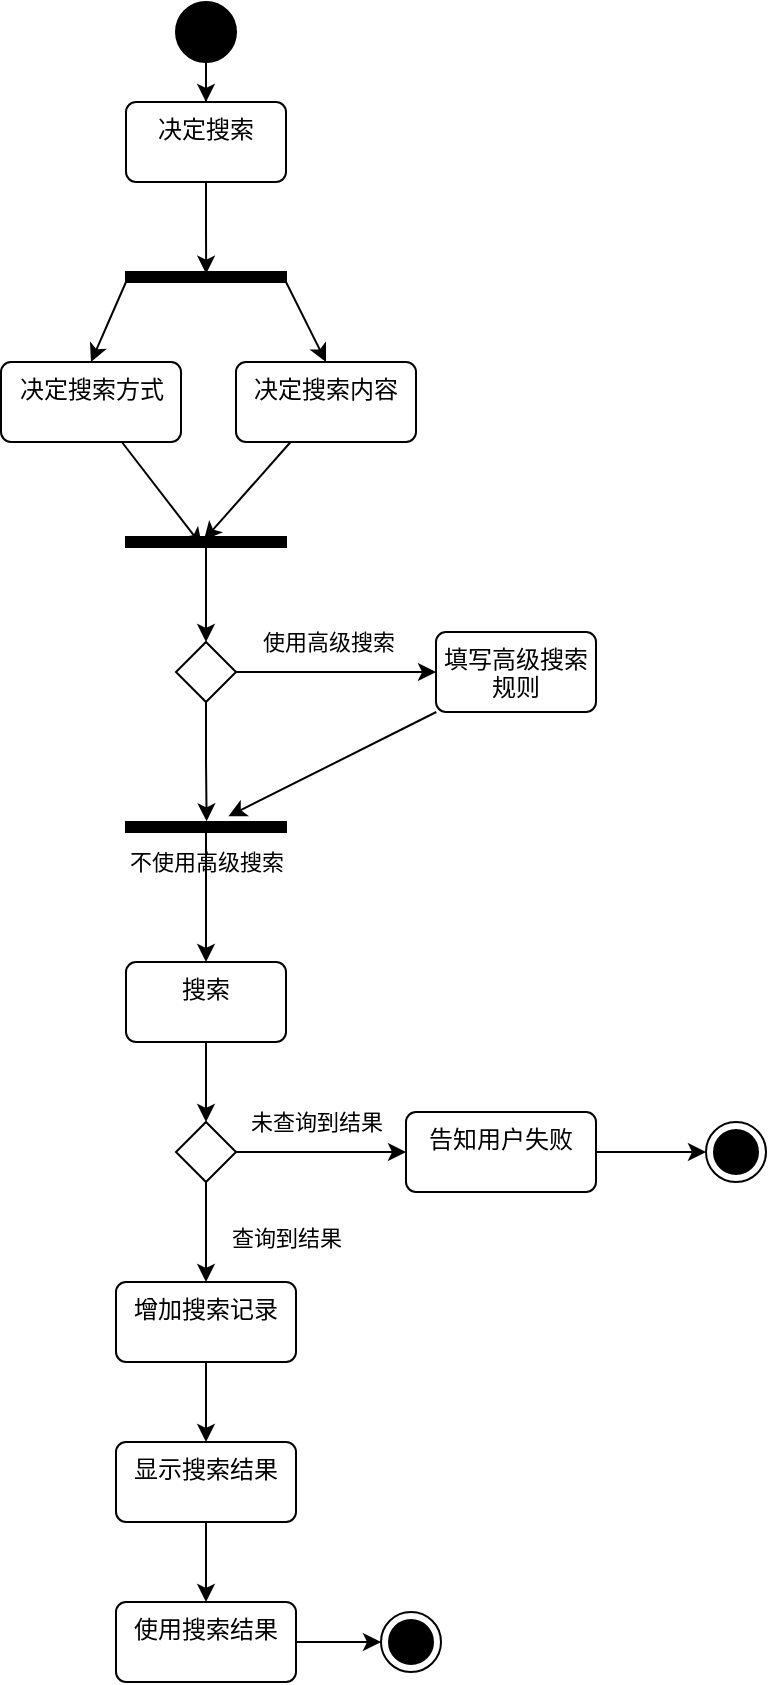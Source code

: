 <mxfile version="21.3.8" type="github">
  <diagram name="第 1 页" id="1bQIUgzjlXshrciDbQEI">
    <mxGraphModel dx="1728" dy="922" grid="1" gridSize="10" guides="1" tooltips="1" connect="1" arrows="1" fold="1" page="1" pageScale="1" pageWidth="827" pageHeight="1169" math="0" shadow="0">
      <root>
        <mxCell id="0" />
        <mxCell id="1" parent="0" />
        <mxCell id="SjhaU8M4ZDdy4UAupOeV-17" style="edgeStyle=orthogonalEdgeStyle;rounded=0;orthogonalLoop=1;jettySize=auto;html=1;entryX=0.5;entryY=0;entryDx=0;entryDy=0;" parent="1" source="SjhaU8M4ZDdy4UAupOeV-1" target="SjhaU8M4ZDdy4UAupOeV-14" edge="1">
          <mxGeometry relative="1" as="geometry" />
        </mxCell>
        <mxCell id="SjhaU8M4ZDdy4UAupOeV-1" value="" style="ellipse;fillColor=strokeColor;html=1;" parent="1" vertex="1">
          <mxGeometry x="215" y="40" width="30" height="30" as="geometry" />
        </mxCell>
        <mxCell id="SjhaU8M4ZDdy4UAupOeV-25" style="rounded=0;orthogonalLoop=1;jettySize=auto;html=1;entryX=0.3;entryY=0.513;entryDx=0;entryDy=0;entryPerimeter=0;" parent="1" source="SjhaU8M4ZDdy4UAupOeV-2" target="SjhaU8M4ZDdy4UAupOeV-16" edge="1">
          <mxGeometry relative="1" as="geometry" />
        </mxCell>
        <mxCell id="SjhaU8M4ZDdy4UAupOeV-2" value="决定搜索内容" style="html=1;align=center;verticalAlign=top;rounded=1;absoluteArcSize=1;arcSize=10;dashed=0;whiteSpace=wrap;" parent="1" vertex="1">
          <mxGeometry x="245" y="220" width="90" height="40" as="geometry" />
        </mxCell>
        <mxCell id="SjhaU8M4ZDdy4UAupOeV-32" style="edgeStyle=orthogonalEdgeStyle;rounded=0;orthogonalLoop=1;jettySize=auto;html=1;entryX=0;entryY=0.5;entryDx=0;entryDy=0;" parent="1" source="7Bqvf9NQ2BH0YnOYJtHq-1" target="SjhaU8M4ZDdy4UAupOeV-13" edge="1">
          <mxGeometry relative="1" as="geometry" />
        </mxCell>
        <mxCell id="7Bqvf9NQ2BH0YnOYJtHq-2" style="edgeStyle=orthogonalEdgeStyle;rounded=0;orthogonalLoop=1;jettySize=auto;html=1;exitX=0.5;exitY=1;exitDx=0;exitDy=0;" edge="1" parent="1" source="7Bqvf9NQ2BH0YnOYJtHq-3" target="7Bqvf9NQ2BH0YnOYJtHq-1">
          <mxGeometry relative="1" as="geometry" />
        </mxCell>
        <mxCell id="7Bqvf9NQ2BH0YnOYJtHq-4" style="edgeStyle=orthogonalEdgeStyle;rounded=0;orthogonalLoop=1;jettySize=auto;html=1;" edge="1" parent="1" source="SjhaU8M4ZDdy4UAupOeV-6" target="7Bqvf9NQ2BH0YnOYJtHq-3">
          <mxGeometry relative="1" as="geometry" />
        </mxCell>
        <mxCell id="SjhaU8M4ZDdy4UAupOeV-6" value="增加搜索记录" style="html=1;align=center;verticalAlign=top;rounded=1;absoluteArcSize=1;arcSize=10;dashed=0;whiteSpace=wrap;" parent="1" vertex="1">
          <mxGeometry x="185" y="680" width="90" height="40" as="geometry" />
        </mxCell>
        <mxCell id="SjhaU8M4ZDdy4UAupOeV-33" style="edgeStyle=orthogonalEdgeStyle;rounded=0;orthogonalLoop=1;jettySize=auto;html=1;entryX=0;entryY=0.5;entryDx=0;entryDy=0;" parent="1" source="SjhaU8M4ZDdy4UAupOeV-8" target="SjhaU8M4ZDdy4UAupOeV-12" edge="1">
          <mxGeometry relative="1" as="geometry" />
        </mxCell>
        <mxCell id="SjhaU8M4ZDdy4UAupOeV-8" value="告知用户失败" style="html=1;align=center;verticalAlign=top;rounded=1;absoluteArcSize=1;arcSize=10;dashed=0;whiteSpace=wrap;" parent="1" vertex="1">
          <mxGeometry x="330" y="595" width="95" height="40" as="geometry" />
        </mxCell>
        <mxCell id="SjhaU8M4ZDdy4UAupOeV-28" style="edgeStyle=orthogonalEdgeStyle;rounded=0;orthogonalLoop=1;jettySize=auto;html=1;entryX=0.5;entryY=0;entryDx=0;entryDy=0;" parent="1" source="SjhaU8M4ZDdy4UAupOeV-9" target="SjhaU8M4ZDdy4UAupOeV-10" edge="1">
          <mxGeometry relative="1" as="geometry" />
        </mxCell>
        <mxCell id="SjhaU8M4ZDdy4UAupOeV-9" value="搜索" style="html=1;align=center;verticalAlign=top;rounded=1;absoluteArcSize=1;arcSize=10;dashed=0;whiteSpace=wrap;" parent="1" vertex="1">
          <mxGeometry x="190" y="520" width="80" height="40" as="geometry" />
        </mxCell>
        <mxCell id="SjhaU8M4ZDdy4UAupOeV-29" style="edgeStyle=orthogonalEdgeStyle;rounded=0;orthogonalLoop=1;jettySize=auto;html=1;entryX=0;entryY=0.5;entryDx=0;entryDy=0;" parent="1" source="SjhaU8M4ZDdy4UAupOeV-10" target="SjhaU8M4ZDdy4UAupOeV-8" edge="1">
          <mxGeometry relative="1" as="geometry" />
        </mxCell>
        <mxCell id="SjhaU8M4ZDdy4UAupOeV-31" value="未查询到结果" style="edgeLabel;html=1;align=center;verticalAlign=middle;resizable=0;points=[];" parent="SjhaU8M4ZDdy4UAupOeV-29" vertex="1" connectable="0">
          <mxGeometry x="-0.287" y="-1" relative="1" as="geometry">
            <mxPoint x="9" y="-16" as="offset" />
          </mxGeometry>
        </mxCell>
        <mxCell id="SjhaU8M4ZDdy4UAupOeV-30" value="查询到结果" style="edgeStyle=orthogonalEdgeStyle;rounded=0;orthogonalLoop=1;jettySize=auto;html=1;entryX=0.5;entryY=0;entryDx=0;entryDy=0;" parent="1" source="SjhaU8M4ZDdy4UAupOeV-10" target="SjhaU8M4ZDdy4UAupOeV-6" edge="1">
          <mxGeometry x="0.111" y="40" relative="1" as="geometry">
            <mxPoint as="offset" />
          </mxGeometry>
        </mxCell>
        <mxCell id="SjhaU8M4ZDdy4UAupOeV-10" value="" style="rhombus;" parent="1" vertex="1">
          <mxGeometry x="215" y="600" width="30" height="30" as="geometry" />
        </mxCell>
        <mxCell id="SjhaU8M4ZDdy4UAupOeV-22" style="rounded=0;orthogonalLoop=1;jettySize=auto;html=1;entryX=0.9;entryY=0.525;entryDx=0;entryDy=0;entryPerimeter=0;" parent="1" source="SjhaU8M4ZDdy4UAupOeV-11" target="SjhaU8M4ZDdy4UAupOeV-16" edge="1">
          <mxGeometry relative="1" as="geometry" />
        </mxCell>
        <mxCell id="SjhaU8M4ZDdy4UAupOeV-11" value="决定搜索方式" style="html=1;align=center;verticalAlign=top;rounded=1;absoluteArcSize=1;arcSize=10;dashed=0;whiteSpace=wrap;" parent="1" vertex="1">
          <mxGeometry x="127.5" y="220" width="90" height="40" as="geometry" />
        </mxCell>
        <mxCell id="SjhaU8M4ZDdy4UAupOeV-12" value="" style="ellipse;html=1;shape=endState;fillColor=strokeColor;" parent="1" vertex="1">
          <mxGeometry x="480" y="600" width="30" height="30" as="geometry" />
        </mxCell>
        <mxCell id="SjhaU8M4ZDdy4UAupOeV-13" value="" style="ellipse;html=1;shape=endState;fillColor=strokeColor;" parent="1" vertex="1">
          <mxGeometry x="317.5" y="845" width="30" height="30" as="geometry" />
        </mxCell>
        <mxCell id="SjhaU8M4ZDdy4UAupOeV-18" style="edgeStyle=orthogonalEdgeStyle;rounded=0;orthogonalLoop=1;jettySize=auto;html=1;entryX=0.171;entryY=0.499;entryDx=0;entryDy=0;entryPerimeter=0;" parent="1" source="SjhaU8M4ZDdy4UAupOeV-14" target="SjhaU8M4ZDdy4UAupOeV-15" edge="1">
          <mxGeometry relative="1" as="geometry" />
        </mxCell>
        <mxCell id="SjhaU8M4ZDdy4UAupOeV-14" value="决定搜索" style="html=1;align=center;verticalAlign=top;rounded=1;absoluteArcSize=1;arcSize=10;dashed=0;whiteSpace=wrap;" parent="1" vertex="1">
          <mxGeometry x="190" y="90" width="80" height="40" as="geometry" />
        </mxCell>
        <mxCell id="SjhaU8M4ZDdy4UAupOeV-19" style="rounded=0;orthogonalLoop=1;jettySize=auto;html=1;entryX=0.5;entryY=0;entryDx=0;entryDy=0;" parent="1" source="SjhaU8M4ZDdy4UAupOeV-15" target="SjhaU8M4ZDdy4UAupOeV-11" edge="1">
          <mxGeometry relative="1" as="geometry" />
        </mxCell>
        <mxCell id="SjhaU8M4ZDdy4UAupOeV-20" style="rounded=0;orthogonalLoop=1;jettySize=auto;html=1;entryX=0.5;entryY=0;entryDx=0;entryDy=0;" parent="1" source="SjhaU8M4ZDdy4UAupOeV-15" target="SjhaU8M4ZDdy4UAupOeV-2" edge="1">
          <mxGeometry relative="1" as="geometry" />
        </mxCell>
        <mxCell id="SjhaU8M4ZDdy4UAupOeV-15" value="" style="html=1;points=[];perimeter=orthogonalPerimeter;fillColor=strokeColor;direction=south;" parent="1" vertex="1">
          <mxGeometry x="190" y="175" width="80" height="5" as="geometry" />
        </mxCell>
        <mxCell id="SjhaU8M4ZDdy4UAupOeV-27" style="edgeStyle=orthogonalEdgeStyle;rounded=0;orthogonalLoop=1;jettySize=auto;html=1;" parent="1" source="SjhaU8M4ZDdy4UAupOeV-16" target="7Bqvf9NQ2BH0YnOYJtHq-6" edge="1">
          <mxGeometry relative="1" as="geometry">
            <mxPoint x="230" y="360" as="targetPoint" />
          </mxGeometry>
        </mxCell>
        <mxCell id="SjhaU8M4ZDdy4UAupOeV-16" value="" style="html=1;points=[];perimeter=orthogonalPerimeter;fillColor=strokeColor;direction=south;" parent="1" vertex="1">
          <mxGeometry x="190" y="307.5" width="80" height="5" as="geometry" />
        </mxCell>
        <mxCell id="7Bqvf9NQ2BH0YnOYJtHq-1" value="使用搜索结果" style="html=1;align=center;verticalAlign=top;rounded=1;absoluteArcSize=1;arcSize=10;dashed=0;whiteSpace=wrap;" vertex="1" parent="1">
          <mxGeometry x="185" y="840" width="90" height="40" as="geometry" />
        </mxCell>
        <mxCell id="7Bqvf9NQ2BH0YnOYJtHq-3" value="显示搜索结果" style="html=1;align=center;verticalAlign=top;rounded=1;absoluteArcSize=1;arcSize=10;dashed=0;whiteSpace=wrap;" vertex="1" parent="1">
          <mxGeometry x="185" y="760" width="90" height="40" as="geometry" />
        </mxCell>
        <mxCell id="7Bqvf9NQ2BH0YnOYJtHq-11" style="edgeStyle=orthogonalEdgeStyle;rounded=0;orthogonalLoop=1;jettySize=auto;html=1;" edge="1" parent="1" source="7Bqvf9NQ2BH0YnOYJtHq-6" target="7Bqvf9NQ2BH0YnOYJtHq-8">
          <mxGeometry relative="1" as="geometry" />
        </mxCell>
        <mxCell id="7Bqvf9NQ2BH0YnOYJtHq-15" value="使用高级搜索" style="edgeLabel;html=1;align=center;verticalAlign=middle;resizable=0;points=[];" vertex="1" connectable="0" parent="7Bqvf9NQ2BH0YnOYJtHq-11">
          <mxGeometry x="-0.21" y="-1" relative="1" as="geometry">
            <mxPoint x="6" y="-16" as="offset" />
          </mxGeometry>
        </mxCell>
        <mxCell id="7Bqvf9NQ2BH0YnOYJtHq-12" value="不使用高级搜索" style="edgeStyle=orthogonalEdgeStyle;rounded=0;orthogonalLoop=1;jettySize=auto;html=1;entryX=-0.067;entryY=0.496;entryDx=0;entryDy=0;entryPerimeter=0;" edge="1" parent="1" source="7Bqvf9NQ2BH0YnOYJtHq-6" target="7Bqvf9NQ2BH0YnOYJtHq-10">
          <mxGeometry y="-50" relative="1" as="geometry">
            <mxPoint as="offset" />
          </mxGeometry>
        </mxCell>
        <mxCell id="7Bqvf9NQ2BH0YnOYJtHq-6" value="" style="rhombus;" vertex="1" parent="1">
          <mxGeometry x="215" y="360" width="30" height="30" as="geometry" />
        </mxCell>
        <mxCell id="7Bqvf9NQ2BH0YnOYJtHq-13" style="rounded=0;orthogonalLoop=1;jettySize=auto;html=1;entryX=-0.567;entryY=0.36;entryDx=0;entryDy=0;entryPerimeter=0;" edge="1" parent="1" source="7Bqvf9NQ2BH0YnOYJtHq-8" target="7Bqvf9NQ2BH0YnOYJtHq-10">
          <mxGeometry relative="1" as="geometry" />
        </mxCell>
        <mxCell id="7Bqvf9NQ2BH0YnOYJtHq-8" value="填写高级搜索规则" style="html=1;align=center;verticalAlign=top;rounded=1;absoluteArcSize=1;arcSize=10;dashed=0;whiteSpace=wrap;" vertex="1" parent="1">
          <mxGeometry x="345" y="355" width="80" height="40" as="geometry" />
        </mxCell>
        <mxCell id="7Bqvf9NQ2BH0YnOYJtHq-14" style="edgeStyle=orthogonalEdgeStyle;rounded=0;orthogonalLoop=1;jettySize=auto;html=1;" edge="1" parent="1" source="7Bqvf9NQ2BH0YnOYJtHq-10" target="SjhaU8M4ZDdy4UAupOeV-9">
          <mxGeometry relative="1" as="geometry" />
        </mxCell>
        <mxCell id="7Bqvf9NQ2BH0YnOYJtHq-10" value="" style="html=1;points=[];perimeter=orthogonalPerimeter;fillColor=strokeColor;direction=south;" vertex="1" parent="1">
          <mxGeometry x="190" y="450" width="80" height="5" as="geometry" />
        </mxCell>
      </root>
    </mxGraphModel>
  </diagram>
</mxfile>

